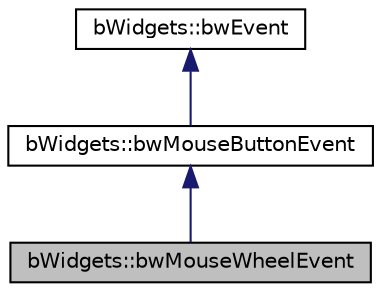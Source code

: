 digraph "bWidgets::bwMouseWheelEvent"
{
 // LATEX_PDF_SIZE
  edge [fontname="Helvetica",fontsize="10",labelfontname="Helvetica",labelfontsize="10"];
  node [fontname="Helvetica",fontsize="10",shape=record];
  Node1 [label="bWidgets::bwMouseWheelEvent",height=0.2,width=0.4,color="black", fillcolor="grey75", style="filled", fontcolor="black",tooltip=" "];
  Node2 -> Node1 [dir="back",color="midnightblue",fontsize="10",style="solid",fontname="Helvetica"];
  Node2 [label="bWidgets::bwMouseButtonEvent",height=0.2,width=0.4,color="black", fillcolor="white", style="filled",URL="$classbWidgets_1_1bwMouseButtonEvent.html",tooltip=" "];
  Node3 -> Node2 [dir="back",color="midnightblue",fontsize="10",style="solid",fontname="Helvetica"];
  Node3 [label="bWidgets::bwEvent",height=0.2,width=0.4,color="black", fillcolor="white", style="filled",URL="$classbWidgets_1_1bwEvent.html",tooltip=" "];
}
